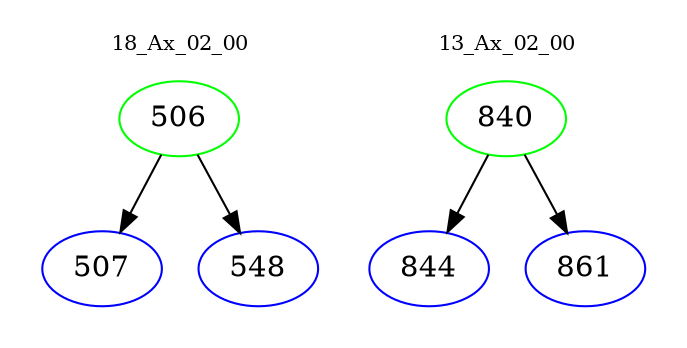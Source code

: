 digraph{
subgraph cluster_0 {
color = white
label = "18_Ax_02_00";
fontsize=10;
T0_506 [label="506", color="green"]
T0_506 -> T0_507 [color="black"]
T0_507 [label="507", color="blue"]
T0_506 -> T0_548 [color="black"]
T0_548 [label="548", color="blue"]
}
subgraph cluster_1 {
color = white
label = "13_Ax_02_00";
fontsize=10;
T1_840 [label="840", color="green"]
T1_840 -> T1_844 [color="black"]
T1_844 [label="844", color="blue"]
T1_840 -> T1_861 [color="black"]
T1_861 [label="861", color="blue"]
}
}
